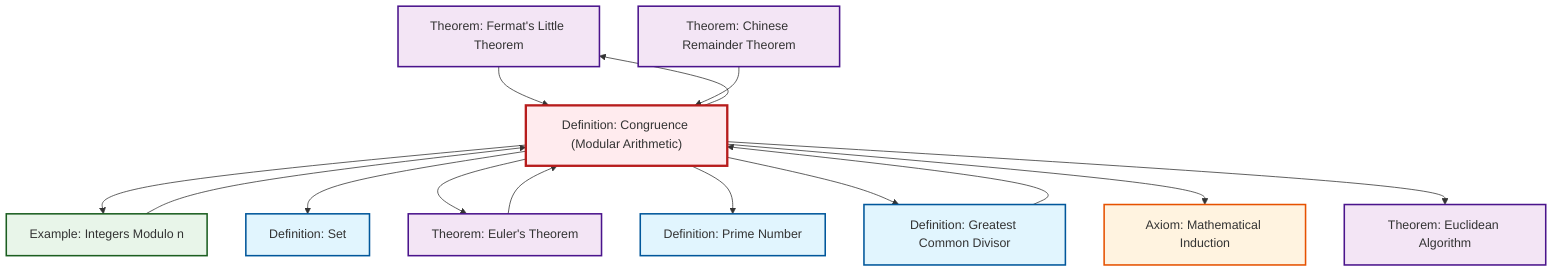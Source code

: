 graph TD
    classDef definition fill:#e1f5fe,stroke:#01579b,stroke-width:2px
    classDef theorem fill:#f3e5f5,stroke:#4a148c,stroke-width:2px
    classDef axiom fill:#fff3e0,stroke:#e65100,stroke-width:2px
    classDef example fill:#e8f5e9,stroke:#1b5e20,stroke-width:2px
    classDef current fill:#ffebee,stroke:#b71c1c,stroke-width:3px
    thm-fermat-little["Theorem: Fermat's Little Theorem"]:::theorem
    thm-euler["Theorem: Euler's Theorem"]:::theorem
    thm-chinese-remainder["Theorem: Chinese Remainder Theorem"]:::theorem
    ex-quotient-integers-mod-n["Example: Integers Modulo n"]:::example
    def-congruence["Definition: Congruence (Modular Arithmetic)"]:::definition
    def-prime["Definition: Prime Number"]:::definition
    def-set["Definition: Set"]:::definition
    thm-euclidean-algorithm["Theorem: Euclidean Algorithm"]:::theorem
    def-gcd["Definition: Greatest Common Divisor"]:::definition
    ax-induction["Axiom: Mathematical Induction"]:::axiom
    def-congruence --> ex-quotient-integers-mod-n
    def-congruence --> thm-fermat-little
    def-congruence --> def-set
    thm-euler --> def-congruence
    def-congruence --> thm-euler
    ex-quotient-integers-mod-n --> def-congruence
    def-congruence --> def-prime
    thm-fermat-little --> def-congruence
    def-congruence --> def-gcd
    def-congruence --> ax-induction
    def-gcd --> def-congruence
    def-congruence --> thm-euclidean-algorithm
    thm-chinese-remainder --> def-congruence
    class def-congruence current